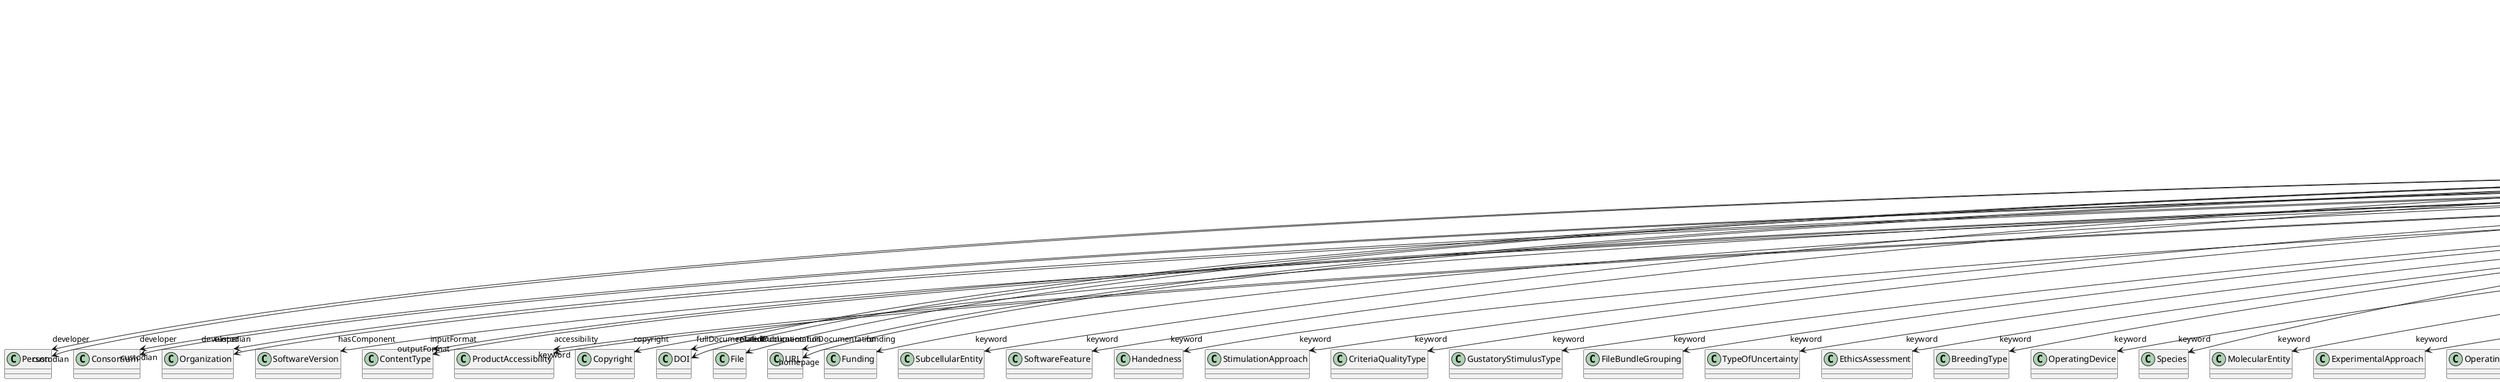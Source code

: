 @startuml
class WebServiceVersion {
+developer
+hasComponent
+inputFormat
+isAlternativeVersionOf
+isNewVersionOf
+outputFormat
+accessibility
+copyright
+custodian
+description
+fullDocumentation
+fullName
+funding
+homepage
+howToCite
+keyword
+otherContribution
+relatedPublication
+releaseDate
+repository
+shortName
+supportChannel
+versionIdentifier
+versionInnovation

}
WebServiceVersion -d-> "developer" Person
WebServiceVersion -d-> "developer" Consortium
WebServiceVersion -d-> "developer" Organization
WebServiceVersion -d-> "hasComponent" SoftwareVersion
WebServiceVersion -d-> "inputFormat" ContentType
WebServiceVersion -d-> "isAlternativeVersionOf" WebServiceVersion
WebServiceVersion -d-> "isNewVersionOf" WebServiceVersion
WebServiceVersion -d-> "outputFormat" ContentType
WebServiceVersion -d-> "accessibility" ProductAccessibility
WebServiceVersion -d-> "copyright" Copyright
WebServiceVersion -d-> "custodian" Person
WebServiceVersion -d-> "custodian" Consortium
WebServiceVersion -d-> "custodian" Organization
WebServiceVersion -d-> "fullDocumentation" DOI
WebServiceVersion -d-> "fullDocumentation" File
WebServiceVersion -d-> "fullDocumentation" URL
WebServiceVersion -d-> "funding" Funding
WebServiceVersion -d-> "homepage" URL
WebServiceVersion -d-> "keyword" SubcellularEntity
WebServiceVersion -d-> "keyword" SoftwareFeature
WebServiceVersion -d-> "keyword" Handedness
WebServiceVersion -d-> "keyword" StimulationApproach
WebServiceVersion -d-> "keyword" CriteriaQualityType
WebServiceVersion -d-> "keyword" GustatoryStimulusType
WebServiceVersion -d-> "keyword" FileBundleGrouping
WebServiceVersion -d-> "keyword" TypeOfUncertainty
WebServiceVersion -d-> "keyword" EthicsAssessment
WebServiceVersion -d-> "keyword" BreedingType
WebServiceVersion -d-> "keyword" OperatingDevice
WebServiceVersion -d-> "keyword" Species
WebServiceVersion -d-> "keyword" MolecularEntity
WebServiceVersion -d-> "keyword" ExperimentalApproach
WebServiceVersion -d-> "keyword" OperatingSystem
WebServiceVersion -d-> "keyword" TissueSampleType
WebServiceVersion -d-> "keyword" LearningResourceType
WebServiceVersion -d-> "keyword" FileUsageRole
WebServiceVersion -d-> "keyword" SubjectAttribute
WebServiceVersion -d-> "keyword" PreparationType
WebServiceVersion -d-> "keyword" EducationalLevel
WebServiceVersion -d-> "keyword" SemanticDataType
WebServiceVersion -d-> "keyword" Service
WebServiceVersion -d-> "keyword" SoftwareApplicationCategory
WebServiceVersion -d-> "keyword" Organ
WebServiceVersion -d-> "keyword" ProgrammingLanguage
WebServiceVersion -d-> "keyword" ElectricalStimulusType
WebServiceVersion -d-> "keyword" VisualStimulusType
WebServiceVersion -d-> "keyword" AnnotationType
WebServiceVersion -d-> "keyword" ModelAbstractionLevel
WebServiceVersion -d-> "keyword" DataType
WebServiceVersion -d-> "keyword" UnitOfMeasurement
WebServiceVersion -d-> "keyword" Language
WebServiceVersion -d-> "keyword" DeviceType
WebServiceVersion -d-> "keyword" AnatomicalPlane
WebServiceVersion -d-> "keyword" Technique
WebServiceVersion -d-> "keyword" BiologicalOrder
WebServiceVersion -d-> "keyword" DifferenceMeasure
WebServiceVersion -d-> "keyword" ModelScope
WebServiceVersion -d-> "keyword" TermSuggestion
WebServiceVersion -d-> "keyword" ChemicalMixtureType
WebServiceVersion -d-> "keyword" QualitativeOverlap
WebServiceVersion -d-> "keyword" StimulationTechnique
WebServiceVersion -d-> "keyword" BiologicalSex
WebServiceVersion -d-> "keyword" Disease
WebServiceVersion -d-> "keyword" TactileStimulusType
WebServiceVersion -d-> "keyword" ActionStatusType
WebServiceVersion -d-> "keyword" AtlasType
WebServiceVersion -d-> "keyword" OpticalStimulusType
WebServiceVersion -d-> "keyword" Laterality
WebServiceVersion -d-> "keyword" DiseaseModel
WebServiceVersion -d-> "keyword" MeasuredQuantity
WebServiceVersion -d-> "keyword" UBERONParcellation
WebServiceVersion -d-> "keyword" ProductAccessibility
WebServiceVersion -d-> "keyword" FileRepositoryType
WebServiceVersion -d-> "keyword" GeneticStrainType
WebServiceVersion -d-> "keyword" Terminology
WebServiceVersion -d-> "keyword" AgeCategory
WebServiceVersion -d-> "keyword" AnatomicalAxesOrientation
WebServiceVersion -d-> "keyword" CranialWindowConstructionType
WebServiceVersion -d-> "keyword" AuditoryStimulusType
WebServiceVersion -d-> "keyword" MetaDataModelType
WebServiceVersion -d-> "keyword" PatchClampVariation
WebServiceVersion -d-> "keyword" TissueSampleAttribute
WebServiceVersion -d-> "keyword" ContributionType
WebServiceVersion -d-> "keyword" CellCultureType
WebServiceVersion -d-> "keyword" SetupType
WebServiceVersion -d-> "keyword" CellType
WebServiceVersion -d-> "keyword" OlfactoryStimulusType
WebServiceVersion -d-> "keyword" CranialWindowReinforcementType
WebServiceVersion -d-> "otherContribution" Contribution
WebServiceVersion -d-> "relatedPublication" DOI
WebServiceVersion -d-> "relatedPublication" ISBN
WebServiceVersion -d-> "relatedPublication" HANDLE
WebServiceVersion -d-> "repository" FileRepository

@enduml